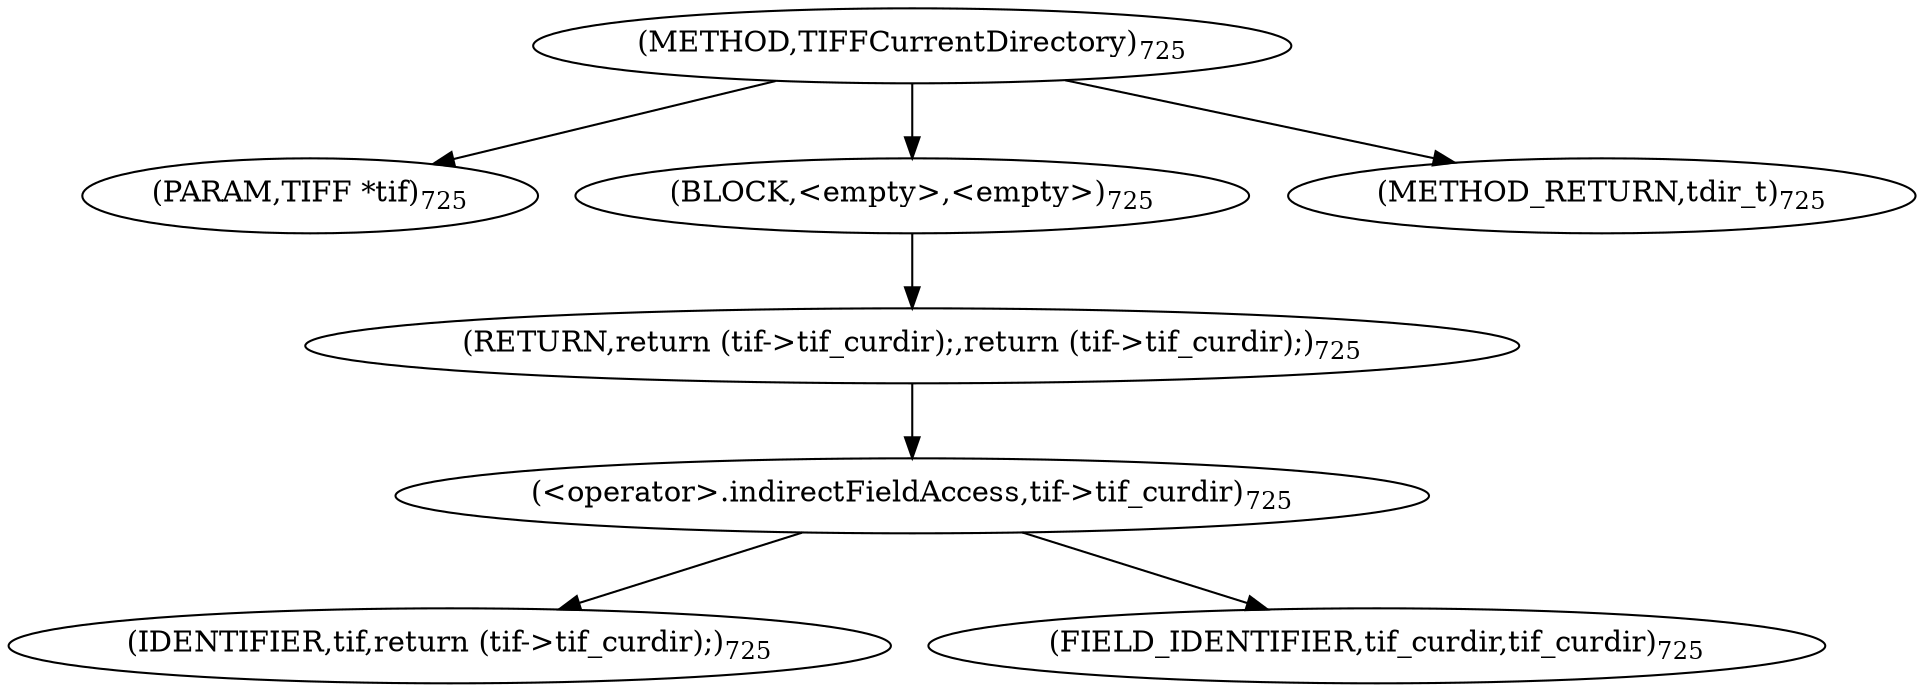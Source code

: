 digraph "TIFFCurrentDirectory" {  
"1547" [label = <(METHOD,TIFFCurrentDirectory)<SUB>725</SUB>> ]
"1548" [label = <(PARAM,TIFF *tif)<SUB>725</SUB>> ]
"1549" [label = <(BLOCK,&lt;empty&gt;,&lt;empty&gt;)<SUB>725</SUB>> ]
"1550" [label = <(RETURN,return (tif-&gt;tif_curdir);,return (tif-&gt;tif_curdir);)<SUB>725</SUB>> ]
"1551" [label = <(&lt;operator&gt;.indirectFieldAccess,tif-&gt;tif_curdir)<SUB>725</SUB>> ]
"1552" [label = <(IDENTIFIER,tif,return (tif-&gt;tif_curdir);)<SUB>725</SUB>> ]
"1553" [label = <(FIELD_IDENTIFIER,tif_curdir,tif_curdir)<SUB>725</SUB>> ]
"1554" [label = <(METHOD_RETURN,tdir_t)<SUB>725</SUB>> ]
  "1547" -> "1548" 
  "1547" -> "1549" 
  "1547" -> "1554" 
  "1549" -> "1550" 
  "1550" -> "1551" 
  "1551" -> "1552" 
  "1551" -> "1553" 
}
